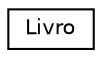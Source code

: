 digraph "Graphical Class Hierarchy"
{
 // LATEX_PDF_SIZE
  edge [fontname="Helvetica",fontsize="10",labelfontname="Helvetica",labelfontsize="10"];
  node [fontname="Helvetica",fontsize="10",shape=record];
  rankdir="LR";
  Node0 [label="Livro",height=0.2,width=0.4,color="black", fillcolor="white", style="filled",URL="$classLivro.html",tooltip="Classe Livro,."];
}
